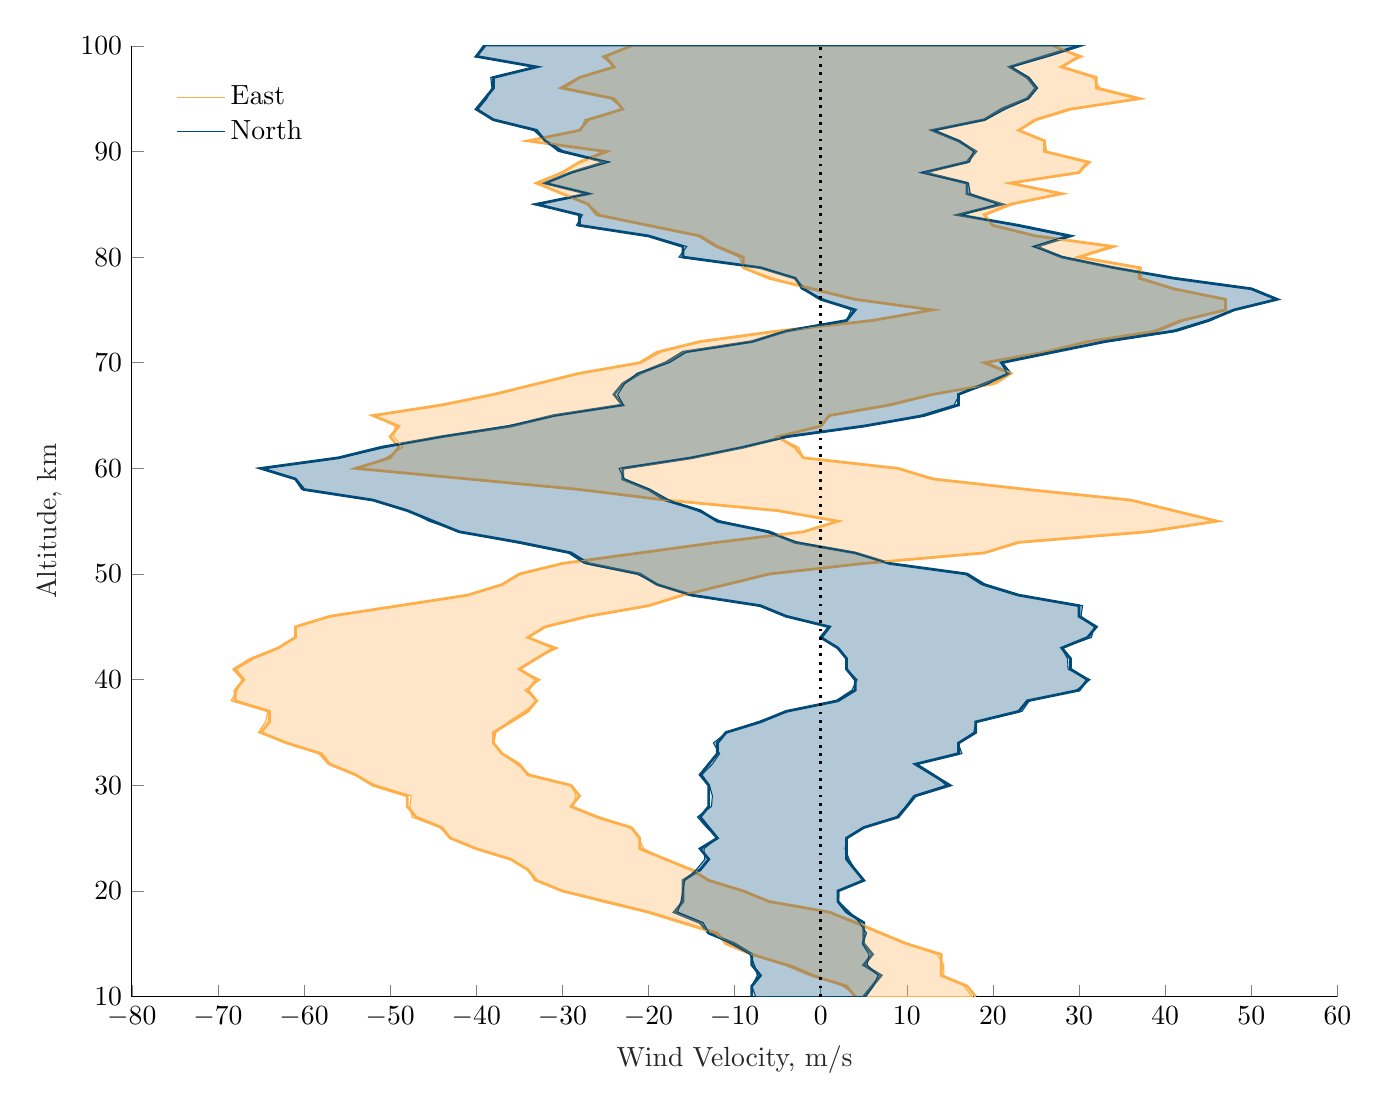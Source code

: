 % This file was created by matlab2tikz.
%
%The latest updates can be retrieved from
%  http://www.mathworks.com/matlabcentral/fileexchange/22022-matlab2tikz-matlab2tikz
%where you can also make suggestions and rate matlab2tikz.
%
\definecolor{mycolor1}{rgb}{1.0,0.686,0.286}%
\definecolor{mycolor2}{rgb}{0.008,0.294,0.471}%
%
\begin{tikzpicture}

\begin{axis}[%
width=6.028in,
height=4.754in,
at={(1.011in,0.642in)},
scale only axis,
xmin=-80,
xmax=60,
xlabel style={font=\color{white!15!black}},
xlabel={Wind Velocity, m/s},
ymin=10,
ymax=100,
ylabel style={font=\color{white!15!black}},
ylabel={Altitude, km},
axis background/.style={fill=white},
axis x line*=bottom,
axis y line*=left,
legend style={at={(0.03,0.97)}, anchor=north west, legend cell align=left, align=left, fill=none, draw=none}
]
\addplot [color=mycolor1, line width=1.0pt, forget plot]
  table[row sep=crcr]{%
4	10\\
3	11\\
-1	12\\
-4	13\\
-8	14\\
-11	15\\
-12	16\\
-16	17\\
-20	18\\
-25	19\\
-30	20\\
-33	21\\
-34	22\\
-36	23\\
-40	24\\
-43	25\\
-44	26\\
-47	27\\
-48	28\\
-48	29\\
-52	30\\
-54	31\\
-57	32\\
-58	33\\
-62	34\\
-65	35\\
-64	36\\
-64	37\\
-68	38\\
-68	39\\
-67	40\\
-68	41\\
-66	42\\
-63	43\\
-61	44\\
-61	45\\
-57	46\\
-49	47\\
-41	48\\
-37	49\\
-35	50\\
-30	51\\
-21	52\\
-12	53\\
-2	54\\
2	55\\
-5	56\\
-18	57\\
-28	58\\
-41	59\\
-54	60\\
-50	61\\
-49	62\\
-50	63\\
-49	64\\
-52	65\\
-44	66\\
-38	67\\
-33	68\\
-28	69\\
-21	70\\
-19	71\\
-14	72\\
-5	73\\
6	74\\
13	75\\
4	76\\
-1	77\\
-6	78\\
-9	79\\
-9	80\\
-12	81\\
-14	82\\
-20	83\\
-26	84\\
-27	85\\
-30	86\\
-33	87\\
-30	88\\
-28	89\\
-25	90\\
-34	91\\
-28	92\\
-27	93\\
-23	94\\
-24	95\\
-30	96\\
-28	97\\
-24	98\\
-25	99\\
-22	100\\
};
\addplot [color=mycolor1, line width=1.0pt, forget plot]
  table[row sep=crcr]{%
18	10\\
17	11\\
14	12\\
14	13\\
14	14\\
10	15\\
7	16\\
4	17\\
1	18\\
-6	19\\
-9	20\\
-13	21\\
-15	22\\
-18	23\\
-21	24\\
-21	25\\
-22	26\\
-26	27\\
-29	28\\
-28	29\\
-29	30\\
-34	31\\
-35	32\\
-37	33\\
-38	34\\
-38	35\\
-36	36\\
-34	37\\
-33	38\\
-34	39\\
-33	40\\
-35	41\\
-33	42\\
-31	43\\
-34	44\\
-32	45\\
-27	46\\
-20	47\\
-16	48\\
-11	49\\
-6	50\\
5	51\\
19	52\\
23	53\\
38	54\\
46	55\\
41	56\\
36	57\\
24	58\\
13	59\\
9	60\\
-2	61\\
-3	62\\
-5	63\\
0	64\\
1	65\\
8	66\\
13	67\\
20	68\\
22	69\\
19	70\\
26	71\\
31	72\\
39	73\\
42	74\\
47	75\\
47	76\\
41	77\\
37	78\\
37	79\\
30	80\\
34	81\\
25	82\\
20	83\\
19	84\\
22	85\\
28	86\\
22	87\\
30	88\\
31	89\\
26	90\\
26	91\\
23	92\\
25	93\\
29	94\\
37	95\\
32	96\\
32	97\\
28	98\\
30	99\\
27	100\\
};
\addplot [color=mycolor2, line width=1.0pt, forget plot]
  table[row sep=crcr]{%
-8	10\\
-8	11\\
-7	12\\
-8	13\\
-8	14\\
-10	15\\
-13	16\\
-14	17\\
-17	18\\
-16	19\\
-16	20\\
-16	21\\
-14	22\\
-13	23\\
-14	24\\
-12	25\\
-13	26\\
-14	27\\
-13	28\\
-13	29\\
-13	30\\
-14	31\\
-13	32\\
-12	33\\
-12	34\\
-11	35\\
-7	36\\
-4	37\\
2	38\\
4	39\\
4	40\\
3	41\\
3	42\\
2	43\\
0	44\\
1	45\\
-4	46\\
-7	47\\
-15	48\\
-19	49\\
-21	50\\
-27	51\\
-29	52\\
-35	53\\
-42	54\\
-45	55\\
-48	56\\
-52	57\\
-60	58\\
-61	59\\
-65	60\\
-56	61\\
-51	62\\
-44	63\\
-36	64\\
-31	65\\
-23	66\\
-24	67\\
-23	68\\
-21	69\\
-18	70\\
-16	71\\
-8	72\\
-4	73\\
3	74\\
4	75\\
0	76\\
-2	77\\
-3	78\\
-7	79\\
-16	80\\
-16	81\\
-20	82\\
-28	83\\
-28	84\\
-33	85\\
-27	86\\
-32	87\\
-29	88\\
-25	89\\
-30	90\\
-32	91\\
-33	92\\
-38	93\\
-40	94\\
-39	95\\
-38	96\\
-38	97\\
-33	98\\
-40	99\\
-39	100\\
};
\addplot [color=mycolor2, line width=1.0pt, forget plot]
  table[row sep=crcr]{%
5	10\\
6	11\\
7	12\\
5	13\\
6	14\\
5	15\\
5	16\\
5	17\\
3	18\\
2	19\\
2	20\\
5	21\\
4	22\\
3	23\\
3	24\\
3	25\\
5	26\\
9	27\\
10	28\\
11	29\\
15	30\\
13	31\\
11	32\\
16	33\\
16	34\\
18	35\\
18	36\\
23	37\\
24	38\\
30	39\\
31	40\\
29	41\\
29	42\\
28	43\\
31	44\\
32	45\\
30	46\\
30	47\\
23	48\\
19	49\\
17	50\\
8	51\\
4	52\\
-3	53\\
-6	54\\
-12	55\\
-14	56\\
-18	57\\
-20	58\\
-23	59\\
-23	60\\
-15	61\\
-9	62\\
-4	63\\
5	64\\
12	65\\
16	66\\
16	67\\
19	68\\
22	69\\
21	70\\
27	71\\
33	72\\
41	73\\
45	74\\
48	75\\
53	76\\
50	77\\
41	78\\
34	79\\
28	80\\
25	81\\
29	82\\
23	83\\
16	84\\
21	85\\
17	86\\
17	87\\
12	88\\
17	89\\
18	90\\
16	91\\
13	92\\
19	93\\
21	94\\
24	95\\
25	96\\
24	97\\
22	98\\
26	99\\
30	100\\
};

\addplot[area legend, draw=mycolor1, fill=mycolor1, fill opacity=0.3, forget plot]
table[row sep=crcr] {%
x	y\\
4.239	10\\
2.546	11\\
-0.623	12\\
-3.522	13\\
-8.15	14\\
-10.627	15\\
-12.385	16\\
-16.394	17\\
-20.339	18\\
-25.494	19\\
-30.061	20\\
-33.26	21\\
-33.952	22\\
-35.972	23\\
-40.047	24\\
-43.098	25\\
-44.204	26\\
-47.451	27\\
-47.698	28\\
-47.548	29\\
-51.596	30\\
-54.235	31\\
-57.203	32\\
-58.293	33\\
-61.714	34\\
-65.302	35\\
-64.476	36\\
-64.207	37\\
-68.471	38\\
-67.773	39\\
-67.188	40\\
-68.281	41\\
-66.293	42\\
-62.982	43\\
-60.901	44\\
-61.011	45\\
-56.98	46\\
-48.503	47\\
-41.022	48\\
-37.117	49\\
-34.765	50\\
-30.171	51\\
-20.873	52\\
-11.701	53\\
-1.876	54\\
1.992	55\\
-5.063	56\\
-18.495	57\\
-27.861	58\\
-41.276	59\\
-53.519	60\\
-50.471	61\\
-48.551	62\\
-49.588	63\\
-49.403	64\\
-51.913	65\\
-44.379	66\\
-37.528	67\\
-33.086	68\\
-28.322	69\\
-20.764	70\\
-18.558	71\\
-14.375	72\\
-4.807	73\\
6.35	74\\
12.852	75\\
3.65	76\\
-1.452	77\\
-5.562	78\\
-8.934	79\\
-9.457	80\\
-12.308	81\\
-14.27	82\\
-20.303	83\\
-25.537	84\\
-27.048	85\\
-30.116	86\\
-32.605	87\\
-30.261	88\\
-27.674	89\\
-24.546	90\\
-33.805	91\\
-27.838	92\\
-27.401	93\\
-22.896	94\\
-24.386	95\\
-30.391	96\\
-28.121	97\\
-23.923	98\\
-25.399	99\\
-21.834	100\\
26.836	100\\
30.454	99\\
27.738	98\\
31.602	97\\
32.444	96\\
37.381	95\\
28.643	94\\
24.711	93\\
23.067	92\\
26.038	91\\
26.246	90\\
31.38	89\\
29.95	88\\
22.255	87\\
27.745	86\\
22.435	85\\
19.124	84\\
19.909	83\\
24.839	82\\
33.532	81\\
29.707	80\\
37.239	79\\
37.287	78\\
41.181	77\\
47.106	76\\
47.124	75\\
41.635	74\\
38.564	73\\
31.13	72\\
25.707	71\\
19.411	70\\
22.275	69\\
20.361	68\\
12.865	67\\
7.565	66\\
1.03	65\\
0.138	64\\
-5.139	63\\
-2.549	62\\
-2.03	61\\
8.745	60\\
13.413	59\\
24.389	58\\
36.199	57\\
40.95	56\\
46.397	55\\
37.678	54\\
23.061	53\\
19.047	52\\
4.899	51\\
-5.75	50\\
-10.699	49\\
-16.236	48\\
-20.172	47\\
-27.108	46\\
-32.174	45\\
-34.039	44\\
-30.54	43\\
-33.148	42\\
-35.109	41\\
-32.568	40\\
-34.365	39\\
-32.84	38\\
-34.426	37\\
-36.295	36\\
-37.716	35\\
-37.942	34\\
-36.966	33\\
-35.322	32\\
-33.717	31\\
-28.963	30\\
-28.407	29\\
-28.785	28\\
-25.699	27\\
-22.029	26\\
-21.17	25\\
-20.534	24\\
-18.256	23\\
-14.673	22\\
-12.942	21\\
-9.198	20\\
-6.002	19\\
0.962	18\\
4.43	17\\
7.181	16\\
10.102	15\\
13.511	14\\
14.283	13\\
14.304	12\\
16.652	11\\
17.606	10\\
}--cycle;

\addplot[area legend, draw=mycolor2, fill=mycolor2, fill opacity=0.3, forget plot]
table[row sep=crcr] {%
x	y\\
-7.556	10\\
-7.995	11\\
-7.358	12\\
-7.698	13\\
-8.215	14\\
-10.415	15\\
-12.961	16\\
-13.648	17\\
-16.617	18\\
-16.232	19\\
-16.012	20\\
-15.787	21\\
-14.464	22\\
-13.459	23\\
-13.558	24\\
-12.035	25\\
-13.239	26\\
-14.316	27\\
-12.685	28\\
-12.578	29\\
-12.926	30\\
-13.785	31\\
-12.591	32\\
-11.736	33\\
-12.461	34\\
-10.925	35\\
-7.319	36\\
-3.813	37\\
1.744	38\\
3.622	39\\
4.225	40\\
2.959	41\\
3.016	42\\
1.892	43\\
0.202	44\\
1.133	45\\
-4.175	46\\
-7.175	47\\
-15.175	48\\
-18.948	49\\
-21.324	50\\
-27.444	51\\
-29.322	52\\
-35.485	53\\
-41.839	54\\
-45.492	55\\
-47.817	56\\
-52.12	57\\
-60.266	58\\
-61.078	59\\
-64.794	60\\
-55.853	61\\
-50.562	62\\
-44.1	63\\
-36.493	64\\
-30.677	65\\
-22.927	66\\
-23.574	67\\
-22.772	68\\
-21.33	69\\
-17.583	70\\
-15.582	71\\
-7.809	72\\
-4.215	73\\
3.0	74\\
3.55	75\\
0.38	76\\
-2.269	77\\
-2.834	78\\
-6.913	79\\
-16.45	80\\
-15.567	81\\
-19.828	82\\
-28.363	83\\
-27.667	84\\
-33.355	85\\
-26.941	86\\
-31.962	87\\
-28.884	88\\
-24.55	89\\
-30.455	90\\
-31.958	91\\
-33.335	92\\
-38.118	93\\
-39.779	94\\
-38.776	95\\
-38.183	96\\
-38.313	97\\
-32.996	98\\
-40.042	99\\
-39.201	100\\
30.369	100\\
26.486	99\\
22.148	98\\
24.217	97\\
25.194	96\\
24.178	95\\
21.443	94\\
19.152	93\\
13.2	92\\
16.19	91\\
17.748	90\\
17.284	89\\
11.628	88\\
17.154	87\\
17.375	86\\
20.594	85\\
16.373	84\\
22.596	83\\
28.558	82\\
24.624	81\\
28.246	80\\
34.107	79\\
41.109	78\\
50.203	77\\
53.102	76\\
47.97	75\\
45.304	74\\
41.436	73\\
33.122	72\\
26.707	71\\
20.919	70\\
21.647	69\\
19.478	68\\
16.099	67\\
15.512	66\\
11.529	65\\
5.227	64\\
-3.534	63\\
-9.183	62\\
-15.171	61\\
-23.41	60\\
-22.79	59\\
-19.773	58\\
-17.586	57\\
-14.359	56\\
-11.588	55\\
-6.456	54\\
-2.604	53\\
4.018	52\\
7.89	51\\
16.761	50\\
18.677	49\\
22.745	48\\
30.402	47\\
30.234	46\\
31.76	45\\
31.438	44\\
27.964	43\\
28.663	42\\
28.73	41\\
31.264	40\\
29.682	39\\
24.232	38\\
23.368	37\\
18.041	36\\
17.77	35\\
15.959	34\\
16.397	33\\
11.222	32\\
13.17	31\\
14.57	30\\
10.777	29\\
9.865	28\\
8.788	27\\
4.9	26\\
3.064	25\\
2.826	24\\
3.298	23\\
4.002	22\\
5.018	21\\
2.119	20\\
2.072	19\\
3.37	18\\
4.526	17\\
5.318	16\\
4.835	15\\
5.611	14\\
5.398	13\\
6.66	12\\
6.124	11\\
5.249	10\\
}--cycle;
\addplot [color=black, dotted, line width=1.0pt, forget plot]
  table[row sep=crcr]{%
0	10\\
0	100\\
};
\addplot [color=mycolor1]
  table[row sep=crcr]{%
0	0\\
0	0\\
};
\addlegendentry{East}

\addplot [color=mycolor2]
  table[row sep=crcr]{%
0	0\\
0	0\\
};
\addlegendentry{North}

\end{axis}
\end{tikzpicture}%
